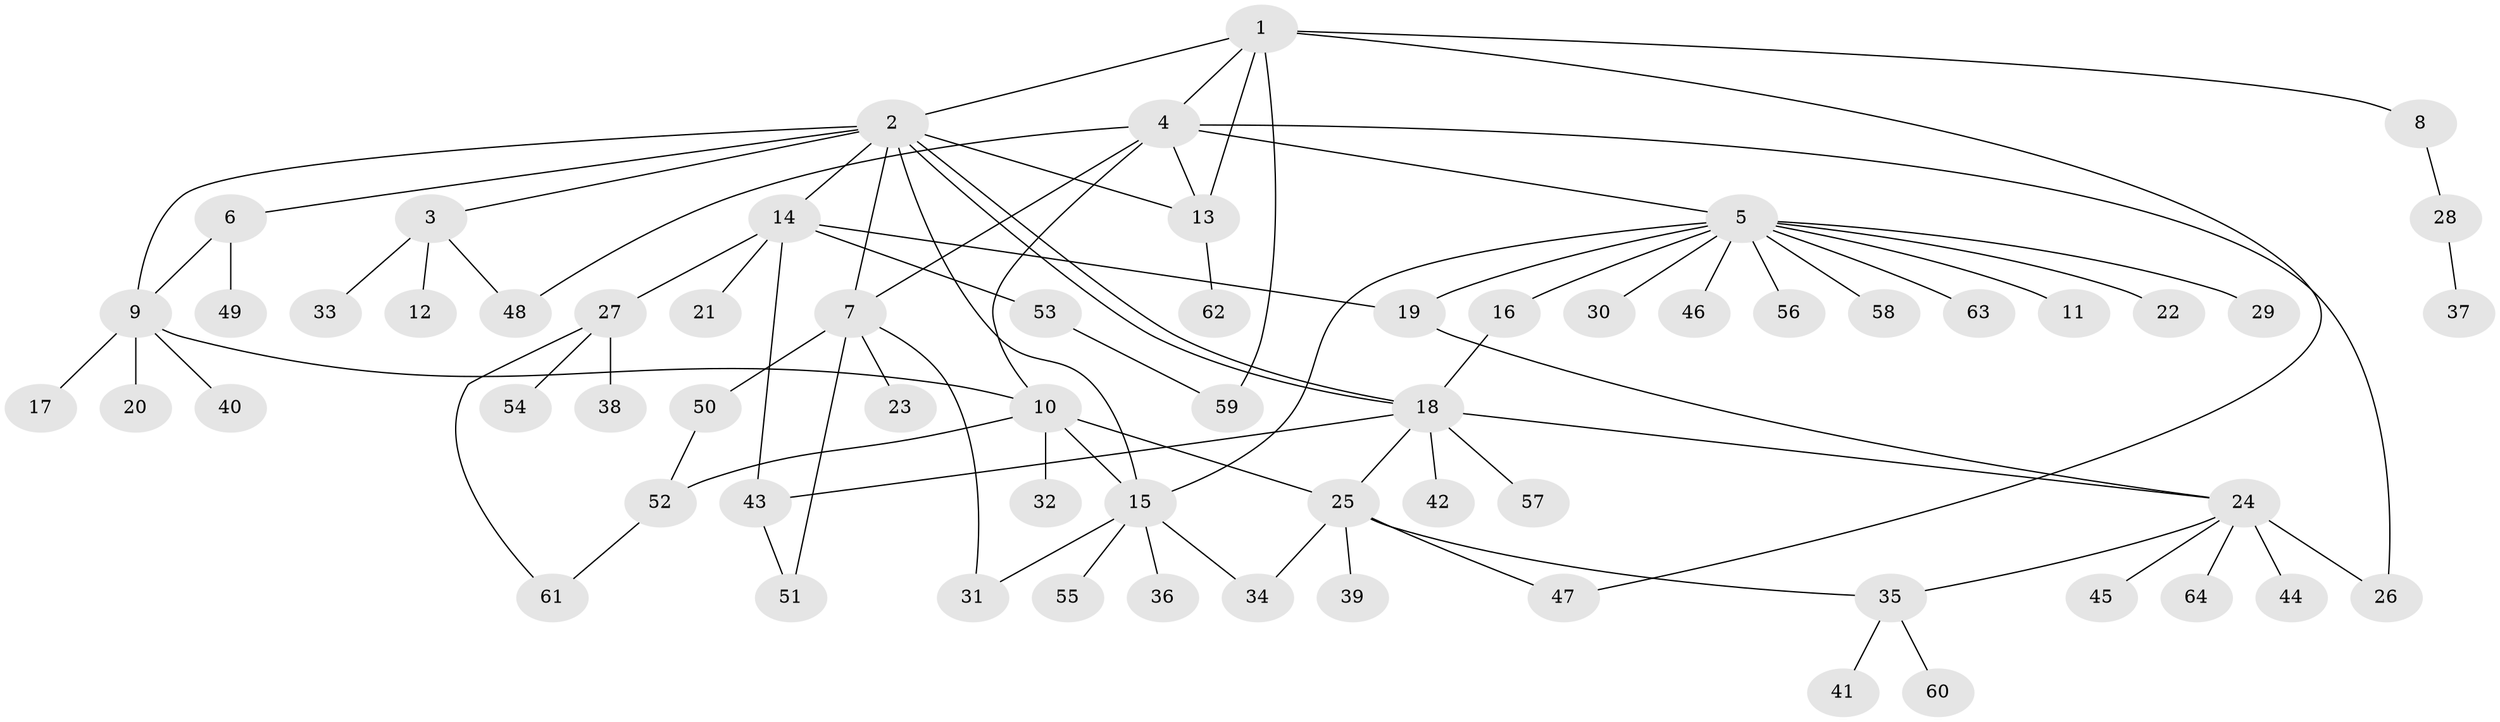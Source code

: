 // coarse degree distribution, {1: 0.5789473684210527, 4: 0.15789473684210525, 3: 0.05263157894736842, 8: 0.05263157894736842, 2: 0.10526315789473684, 6: 0.05263157894736842}
// Generated by graph-tools (version 1.1) at 2025/51/03/04/25 21:51:49]
// undirected, 64 vertices, 86 edges
graph export_dot {
graph [start="1"]
  node [color=gray90,style=filled];
  1;
  2;
  3;
  4;
  5;
  6;
  7;
  8;
  9;
  10;
  11;
  12;
  13;
  14;
  15;
  16;
  17;
  18;
  19;
  20;
  21;
  22;
  23;
  24;
  25;
  26;
  27;
  28;
  29;
  30;
  31;
  32;
  33;
  34;
  35;
  36;
  37;
  38;
  39;
  40;
  41;
  42;
  43;
  44;
  45;
  46;
  47;
  48;
  49;
  50;
  51;
  52;
  53;
  54;
  55;
  56;
  57;
  58;
  59;
  60;
  61;
  62;
  63;
  64;
  1 -- 2;
  1 -- 4;
  1 -- 8;
  1 -- 13;
  1 -- 47;
  1 -- 59;
  2 -- 3;
  2 -- 6;
  2 -- 7;
  2 -- 9;
  2 -- 13;
  2 -- 14;
  2 -- 15;
  2 -- 18;
  2 -- 18;
  3 -- 12;
  3 -- 33;
  3 -- 48;
  4 -- 5;
  4 -- 7;
  4 -- 10;
  4 -- 13;
  4 -- 26;
  4 -- 48;
  5 -- 11;
  5 -- 15;
  5 -- 16;
  5 -- 19;
  5 -- 22;
  5 -- 29;
  5 -- 30;
  5 -- 46;
  5 -- 56;
  5 -- 58;
  5 -- 63;
  6 -- 9;
  6 -- 49;
  7 -- 23;
  7 -- 31;
  7 -- 50;
  7 -- 51;
  8 -- 28;
  9 -- 10;
  9 -- 17;
  9 -- 20;
  9 -- 40;
  10 -- 15;
  10 -- 25;
  10 -- 32;
  10 -- 52;
  13 -- 62;
  14 -- 19;
  14 -- 21;
  14 -- 27;
  14 -- 43;
  14 -- 53;
  15 -- 31;
  15 -- 34;
  15 -- 36;
  15 -- 55;
  16 -- 18;
  18 -- 24;
  18 -- 25;
  18 -- 42;
  18 -- 43;
  18 -- 57;
  19 -- 24;
  24 -- 26;
  24 -- 35;
  24 -- 44;
  24 -- 45;
  24 -- 64;
  25 -- 34;
  25 -- 35;
  25 -- 39;
  25 -- 47;
  27 -- 38;
  27 -- 54;
  27 -- 61;
  28 -- 37;
  35 -- 41;
  35 -- 60;
  43 -- 51;
  50 -- 52;
  52 -- 61;
  53 -- 59;
}
